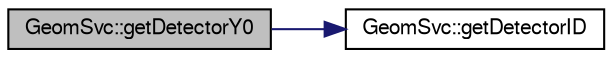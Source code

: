 digraph "GeomSvc::getDetectorY0"
{
  bgcolor="transparent";
  edge [fontname="FreeSans",fontsize="10",labelfontname="FreeSans",labelfontsize="10"];
  node [fontname="FreeSans",fontsize="10",shape=record];
  rankdir="LR";
  Node1 [label="GeomSvc::getDetectorY0",height=0.2,width=0.4,color="black", fillcolor="grey75", style="filled" fontcolor="black"];
  Node1 -> Node2 [color="midnightblue",fontsize="10",style="solid",fontname="FreeSans"];
  Node2 [label="GeomSvc::getDetectorID",height=0.2,width=0.4,color="black",URL="$d0/da0/classGeomSvc.html#a3e4f40789e9b2a98477ab8e8191d5ff2",tooltip="Get the plane position. "];
}
